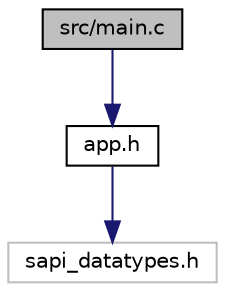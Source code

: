digraph "src/main.c"
{
  edge [fontname="Helvetica",fontsize="10",labelfontname="Helvetica",labelfontsize="10"];
  node [fontname="Helvetica",fontsize="10",shape=record];
  Node1 [label="src/main.c",height=0.2,width=0.4,color="black", fillcolor="grey75", style="filled", fontcolor="black"];
  Node1 -> Node2 [color="midnightblue",fontsize="10",style="solid",fontname="Helvetica"];
  Node2 [label="app.h",height=0.2,width=0.4,color="black", fillcolor="white", style="filled",URL="$app_8h.html",tooltip="Manejo de la aplicacion. "];
  Node2 -> Node3 [color="midnightblue",fontsize="10",style="solid",fontname="Helvetica"];
  Node3 [label="sapi_datatypes.h",height=0.2,width=0.4,color="grey75", fillcolor="white", style="filled"];
}
